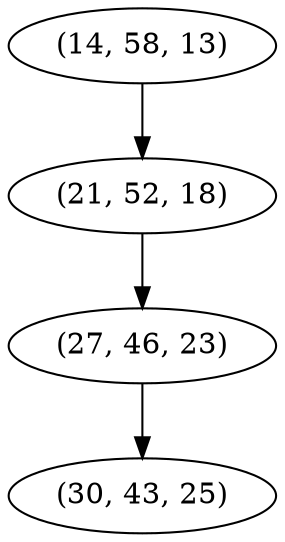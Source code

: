 digraph tree {
    "(14, 58, 13)";
    "(21, 52, 18)";
    "(27, 46, 23)";
    "(30, 43, 25)";
    "(14, 58, 13)" -> "(21, 52, 18)";
    "(21, 52, 18)" -> "(27, 46, 23)";
    "(27, 46, 23)" -> "(30, 43, 25)";
}
